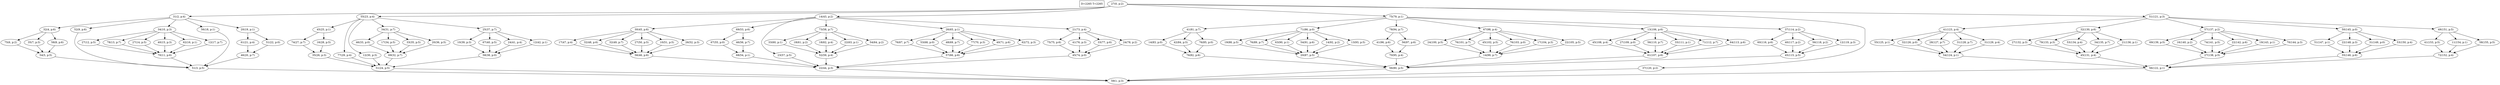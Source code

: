 digraph Task {
i [shape=box, label="D=2265 T=2265"]; 
0 [label="27(0, p:2)"];
1 [label="59(1, p:3)"];
2 [label="31(2, p:4)"];
3 [label="51(3, p:5)"];
4 [label="32(4, p:6)"];
5 [label="54(5, p:5)"];
6 [label="75(6, p:2)"];
7 [label="35(7, p:3)"];
8 [label="58(8, p:6)"];
9 [label="52(9, p:6)"];
10 [label="34(10, p:3)"];
11 [label="70(11, p:6)"];
12 [label="27(12, p:5)"];
13 [label="78(13, p:7)"];
14 [label="27(14, p:5)"];
15 [label="40(15, p:3)"];
16 [label="62(16, p:1)"];
17 [label="12(17, p:7)"];
18 [label="56(18, p:1)"];
19 [label="20(19, p:1)"];
20 [label="46(20, p:7)"];
21 [label="61(21, p:4)"];
22 [label="51(22, p:0)"];
23 [label="55(23, p:4)"];
24 [label="51(24, p:5)"];
25 [label="45(25, p:1)"];
26 [label="35(26, p:3)"];
27 [label="74(27, p:7)"];
28 [label="16(28, p:5)"];
29 [label="77(29, p:4)"];
30 [label="12(30, p:3)"];
31 [label="34(31, p:7)"];
32 [label="69(32, p:7)"];
33 [label="46(33, p:0)"];
34 [label="17(34, p:5)"];
35 [label="33(35, p:5)"];
36 [label="20(36, p:5)"];
37 [label="25(37, p:7)"];
38 [label="58(38, p:0)"];
39 [label="10(39, p:3)"];
40 [label="67(40, p:5)"];
41 [label="24(41, p:4)"];
42 [label="12(42, p:1)"];
43 [label="14(43, p:2)"];
44 [label="22(44, p:3)"];
45 [label="30(45, p:6)"];
46 [label="56(46, p:6)"];
47 [label="17(47, p:4)"];
48 [label="32(48, p:6)"];
49 [label="32(49, p:7)"];
50 [label="27(50, p:5)"];
51 [label="10(51, p:5)"];
52 [label="26(52, p:3)"];
53 [label="69(53, p:6)"];
54 [label="68(54, p:1)"];
55 [label="67(55, p:0)"];
56 [label="46(56, p:7)"];
57 [label="23(57, p:5)"];
58 [label="73(58, p:7)"];
59 [label="52(59, p:4)"];
60 [label="33(60, p:1)"];
61 [label="18(61, p:2)"];
62 [label="18(62, p:4)"];
63 [label="22(63, p:1)"];
64 [label="54(64, p:2)"];
65 [label="26(65, p:1)"];
66 [label="57(66, p:6)"];
67 [label="76(67, p:7)"];
68 [label="53(68, p:0)"];
69 [label="48(69, p:7)"];
70 [label="77(70, p:3)"];
71 [label="40(71, p:6)"];
72 [label="62(72, p:3)"];
73 [label="21(73, p:4)"];
74 [label="45(74, p:0)"];
75 [label="75(75, p:6)"];
76 [label="41(76, p:3)"];
77 [label="33(77, p:6)"];
78 [label="24(78, p:2)"];
79 [label="75(79, p:1)"];
80 [label="56(80, p:5)"];
81 [label="41(81, p:7)"];
82 [label="76(82, p:6)"];
83 [label="14(83, p:0)"];
84 [label="42(84, p:5)"];
85 [label="76(85, p:0)"];
86 [label="71(86, p:0)"];
87 [label="20(87, p:5)"];
88 [label="19(88, p:5)"];
89 [label="76(89, p:7)"];
90 [label="63(90, p:1)"];
91 [label="54(91, p:6)"];
92 [label="14(92, p:2)"];
93 [label="13(93, p:5)"];
94 [label="78(94, p:7)"];
95 [label="70(95, p:4)"];
96 [label="41(96, p:6)"];
97 [label="56(97, p:6)"];
98 [label="67(98, p:4)"];
99 [label="14(99, p:7)"];
100 [label="24(100, p:5)"];
101 [label="76(101, p:7)"];
102 [label="45(102, p:5)"];
103 [label="76(103, p:0)"];
104 [label="17(104, p:3)"];
105 [label="22(105, p:5)"];
106 [label="13(106, p:6)"];
107 [label="61(107, p:6)"];
108 [label="45(108, p:4)"];
109 [label="27(109, p:0)"];
110 [label="56(110, p:7)"];
111 [label="33(111, p:1)"];
112 [label="71(112, p:7)"];
113 [label="64(113, p:6)"];
114 [label="37(114, p:2)"];
115 [label="45(115, p:5)"];
116 [label="60(116, p:6)"];
117 [label="40(117, p:2)"];
118 [label="56(118, p:2)"];
119 [label="12(119, p:3)"];
120 [label="37(120, p:2)"];
121 [label="51(121, p:3)"];
122 [label="56(122, p:1)"];
123 [label="41(123, p:4)"];
124 [label="54(124, p:1)"];
125 [label="55(125, p:1)"];
126 [label="32(126, p:0)"];
127 [label="28(127, p:7)"];
128 [label="31(128, p:7)"];
129 [label="31(129, p:4)"];
130 [label="32(130, p:6)"];
131 [label="45(131, p:4)"];
132 [label="27(132, p:3)"];
133 [label="79(133, p:3)"];
134 [label="53(134, p:4)"];
135 [label="34(135, p:7)"];
136 [label="21(136, p:1)"];
137 [label="57(137, p:2)"];
138 [label="27(138, p:5)"];
139 [label="69(139, p:5)"];
140 [label="16(140, p:2)"];
141 [label="74(141, p:5)"];
142 [label="22(142, p:6)"];
143 [label="19(143, p:1)"];
144 [label="70(144, p:3)"];
145 [label="50(145, p:0)"];
146 [label="55(146, p:6)"];
147 [label="51(147, p:1)"];
148 [label="22(148, p:3)"];
149 [label="31(149, p:0)"];
150 [label="53(150, p:4)"];
151 [label="49(151, p:5)"];
152 [label="72(152, p:4)"];
153 [label="41(153, p:5)"];
154 [label="11(154, p:1)"];
155 [label="58(155, p:5)"];
0 -> 2;
0 -> 23;
0 -> 43;
0 -> 79;
0 -> 120;
0 -> 121;
2 -> 4;
2 -> 9;
2 -> 10;
2 -> 18;
2 -> 19;
3 -> 1;
4 -> 6;
4 -> 7;
4 -> 8;
5 -> 3;
6 -> 5;
7 -> 5;
8 -> 5;
9 -> 3;
10 -> 12;
10 -> 13;
10 -> 14;
10 -> 15;
10 -> 16;
10 -> 17;
11 -> 3;
12 -> 11;
13 -> 11;
14 -> 11;
15 -> 11;
16 -> 11;
17 -> 11;
18 -> 3;
19 -> 21;
19 -> 22;
20 -> 3;
21 -> 20;
22 -> 20;
23 -> 25;
23 -> 29;
23 -> 30;
23 -> 31;
23 -> 37;
24 -> 1;
25 -> 27;
25 -> 28;
26 -> 24;
27 -> 26;
28 -> 26;
29 -> 24;
30 -> 24;
31 -> 33;
31 -> 34;
31 -> 35;
31 -> 36;
32 -> 24;
33 -> 32;
34 -> 32;
35 -> 32;
36 -> 32;
37 -> 39;
37 -> 40;
37 -> 41;
37 -> 42;
38 -> 24;
39 -> 38;
40 -> 38;
41 -> 38;
42 -> 38;
43 -> 45;
43 -> 53;
43 -> 57;
43 -> 58;
43 -> 65;
43 -> 73;
44 -> 1;
45 -> 47;
45 -> 48;
45 -> 49;
45 -> 50;
45 -> 51;
45 -> 52;
46 -> 44;
47 -> 46;
48 -> 46;
49 -> 46;
50 -> 46;
51 -> 46;
52 -> 46;
53 -> 55;
53 -> 56;
54 -> 44;
55 -> 54;
56 -> 54;
57 -> 44;
58 -> 60;
58 -> 61;
58 -> 62;
58 -> 63;
58 -> 64;
59 -> 44;
60 -> 59;
61 -> 59;
62 -> 59;
63 -> 59;
64 -> 59;
65 -> 67;
65 -> 68;
65 -> 69;
65 -> 70;
65 -> 71;
65 -> 72;
66 -> 44;
67 -> 66;
68 -> 66;
69 -> 66;
70 -> 66;
71 -> 66;
72 -> 66;
73 -> 75;
73 -> 76;
73 -> 77;
73 -> 78;
74 -> 44;
75 -> 74;
76 -> 74;
77 -> 74;
78 -> 74;
79 -> 81;
79 -> 86;
79 -> 94;
79 -> 98;
79 -> 106;
79 -> 114;
80 -> 1;
81 -> 83;
81 -> 84;
81 -> 85;
82 -> 80;
83 -> 82;
84 -> 82;
85 -> 82;
86 -> 88;
86 -> 89;
86 -> 90;
86 -> 91;
86 -> 92;
86 -> 93;
87 -> 80;
88 -> 87;
89 -> 87;
90 -> 87;
91 -> 87;
92 -> 87;
93 -> 87;
94 -> 96;
94 -> 97;
95 -> 80;
96 -> 95;
97 -> 95;
98 -> 100;
98 -> 101;
98 -> 102;
98 -> 103;
98 -> 104;
98 -> 105;
99 -> 80;
100 -> 99;
101 -> 99;
102 -> 99;
103 -> 99;
104 -> 99;
105 -> 99;
106 -> 108;
106 -> 109;
106 -> 110;
106 -> 111;
106 -> 112;
106 -> 113;
107 -> 80;
108 -> 107;
109 -> 107;
110 -> 107;
111 -> 107;
112 -> 107;
113 -> 107;
114 -> 116;
114 -> 117;
114 -> 118;
114 -> 119;
115 -> 80;
116 -> 115;
117 -> 115;
118 -> 115;
119 -> 115;
120 -> 1;
121 -> 123;
121 -> 130;
121 -> 137;
121 -> 145;
121 -> 151;
122 -> 1;
123 -> 125;
123 -> 126;
123 -> 127;
123 -> 128;
123 -> 129;
124 -> 122;
125 -> 124;
126 -> 124;
127 -> 124;
128 -> 124;
129 -> 124;
130 -> 132;
130 -> 133;
130 -> 134;
130 -> 135;
130 -> 136;
131 -> 122;
132 -> 131;
133 -> 131;
134 -> 131;
135 -> 131;
136 -> 131;
137 -> 139;
137 -> 140;
137 -> 141;
137 -> 142;
137 -> 143;
137 -> 144;
138 -> 122;
139 -> 138;
140 -> 138;
141 -> 138;
142 -> 138;
143 -> 138;
144 -> 138;
145 -> 147;
145 -> 148;
145 -> 149;
145 -> 150;
146 -> 122;
147 -> 146;
148 -> 146;
149 -> 146;
150 -> 146;
151 -> 153;
151 -> 154;
151 -> 155;
152 -> 122;
153 -> 152;
154 -> 152;
155 -> 152;
}